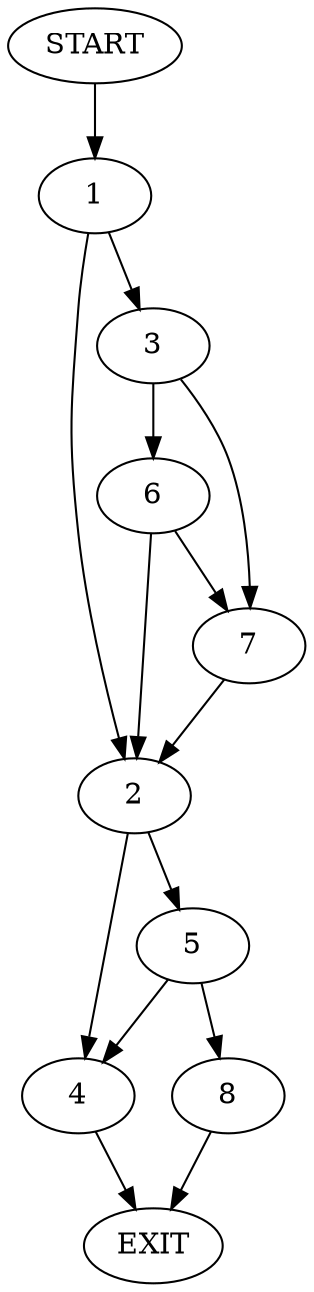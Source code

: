 digraph {
0 [label="START"]
9 [label="EXIT"]
0 -> 1
1 -> 2
1 -> 3
2 -> 4
2 -> 5
3 -> 6
3 -> 7
7 -> 2
6 -> 2
6 -> 7
4 -> 9
5 -> 4
5 -> 8
8 -> 9
}

